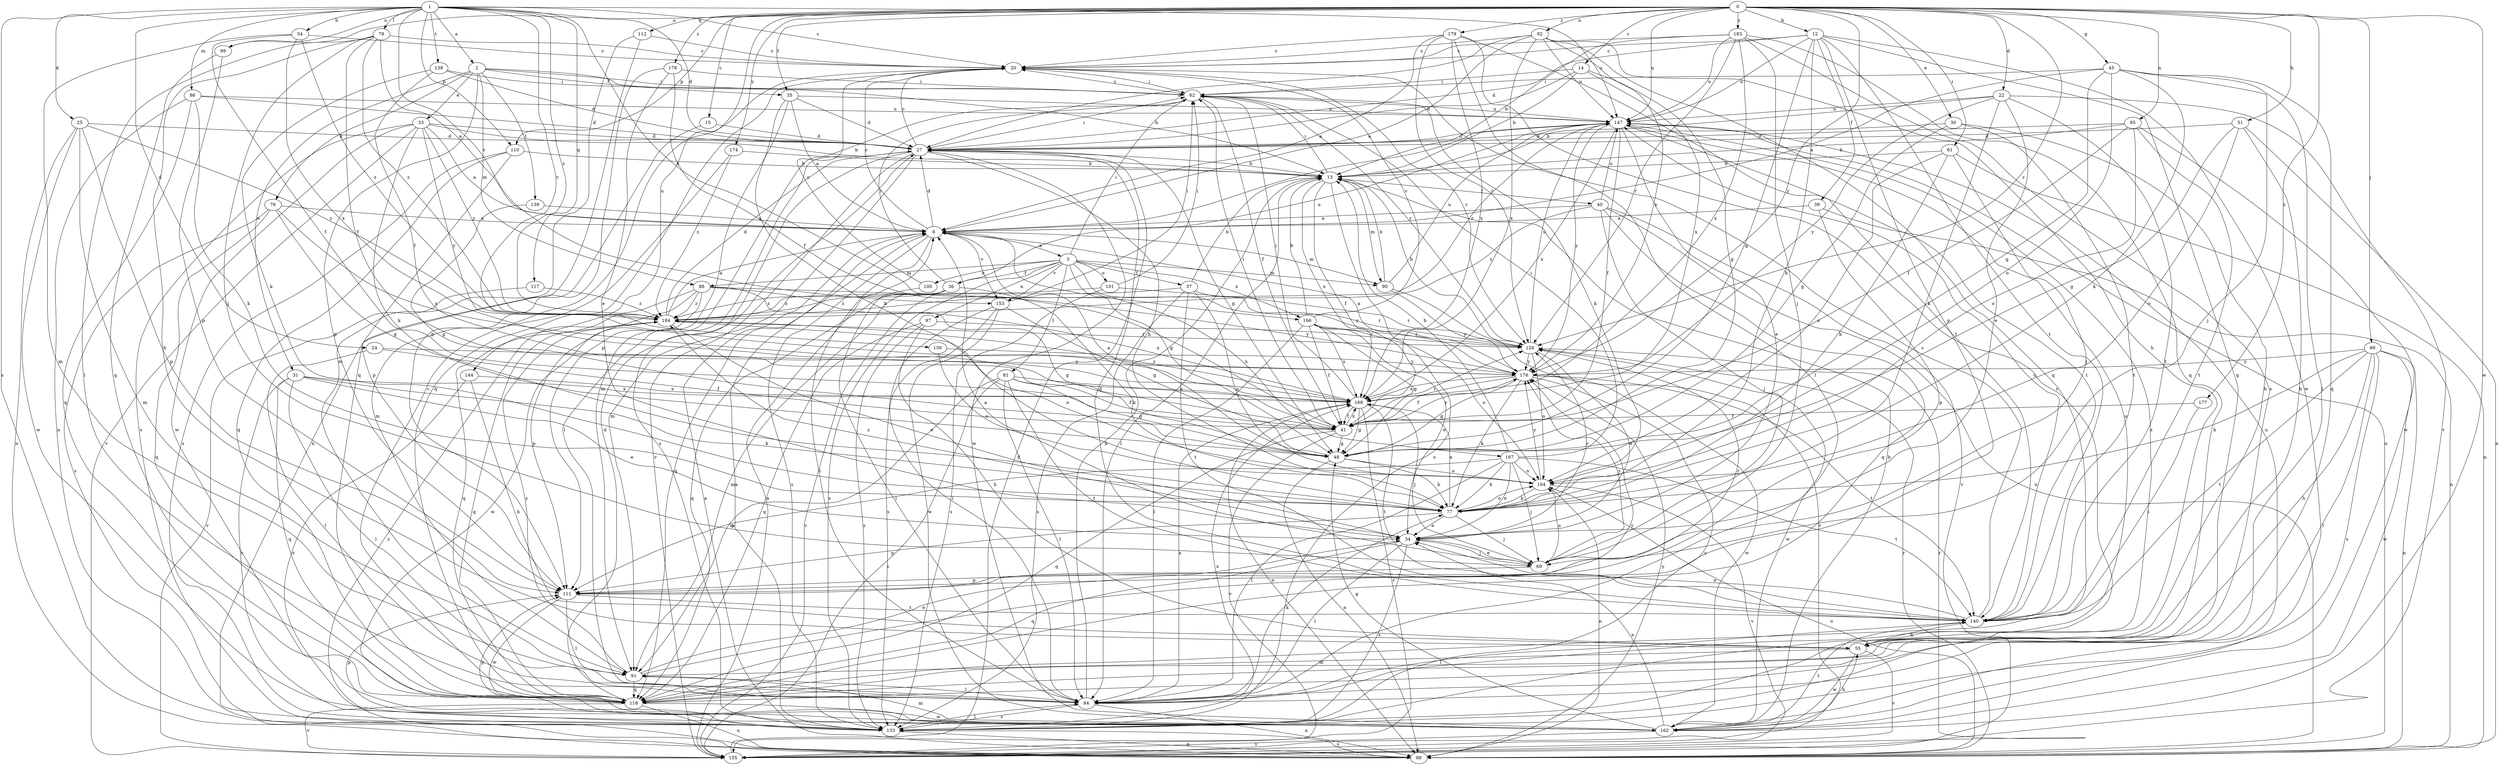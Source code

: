 strict digraph  {
0;
1;
2;
3;
6;
12;
13;
14;
15;
20;
22;
24;
25;
27;
30;
31;
33;
34;
35;
36;
37;
39;
40;
41;
45;
48;
51;
54;
55;
61;
62;
68;
69;
76;
77;
79;
81;
84;
86;
88;
90;
91;
92;
95;
97;
98;
99;
100;
101;
104;
110;
111;
112;
117;
118;
126;
133;
138;
139;
140;
144;
147;
150;
153;
155;
162;
166;
167;
169;
174;
176;
177;
178;
179;
183;
184;
0 -> 12  [label=b];
0 -> 14  [label=c];
0 -> 15  [label=c];
0 -> 22  [label=d];
0 -> 30  [label=e];
0 -> 35  [label=f];
0 -> 45  [label=g];
0 -> 51  [label=h];
0 -> 61  [label=i];
0 -> 68  [label=j];
0 -> 92  [label=n];
0 -> 95  [label=n];
0 -> 99  [label=o];
0 -> 110  [label=p];
0 -> 112  [label=q];
0 -> 126  [label=r];
0 -> 144  [label=u];
0 -> 147  [label=u];
0 -> 162  [label=w];
0 -> 174  [label=y];
0 -> 176  [label=y];
0 -> 177  [label=z];
0 -> 178  [label=z];
0 -> 179  [label=z];
0 -> 183  [label=z];
1 -> 2  [label=a];
1 -> 20  [label=c];
1 -> 24  [label=d];
1 -> 25  [label=d];
1 -> 27  [label=d];
1 -> 54  [label=h];
1 -> 79  [label=l];
1 -> 86  [label=m];
1 -> 99  [label=o];
1 -> 110  [label=p];
1 -> 117  [label=q];
1 -> 133  [label=s];
1 -> 138  [label=t];
1 -> 147  [label=u];
1 -> 150  [label=v];
1 -> 153  [label=v];
1 -> 166  [label=x];
1 -> 184  [label=z];
2 -> 13  [label=b];
2 -> 31  [label=e];
2 -> 33  [label=e];
2 -> 35  [label=f];
2 -> 62  [label=i];
2 -> 76  [label=k];
2 -> 88  [label=m];
2 -> 111  [label=p];
2 -> 139  [label=t];
3 -> 36  [label=f];
3 -> 37  [label=f];
3 -> 62  [label=i];
3 -> 81  [label=l];
3 -> 88  [label=m];
3 -> 90  [label=m];
3 -> 97  [label=n];
3 -> 100  [label=o];
3 -> 101  [label=o];
3 -> 133  [label=s];
3 -> 153  [label=v];
3 -> 166  [label=x];
3 -> 167  [label=x];
3 -> 176  [label=y];
6 -> 3  [label=a];
6 -> 20  [label=c];
6 -> 27  [label=d];
6 -> 48  [label=g];
6 -> 84  [label=l];
6 -> 90  [label=m];
6 -> 118  [label=q];
6 -> 133  [label=s];
6 -> 147  [label=u];
6 -> 153  [label=v];
12 -> 20  [label=c];
12 -> 27  [label=d];
12 -> 39  [label=f];
12 -> 48  [label=g];
12 -> 77  [label=k];
12 -> 111  [label=p];
12 -> 118  [label=q];
12 -> 140  [label=t];
12 -> 147  [label=u];
12 -> 162  [label=w];
13 -> 40  [label=f];
13 -> 41  [label=f];
13 -> 62  [label=i];
13 -> 84  [label=l];
13 -> 90  [label=m];
13 -> 133  [label=s];
13 -> 169  [label=x];
14 -> 13  [label=b];
14 -> 27  [label=d];
14 -> 48  [label=g];
14 -> 62  [label=i];
14 -> 169  [label=x];
15 -> 27  [label=d];
15 -> 98  [label=n];
20 -> 62  [label=i];
20 -> 118  [label=q];
20 -> 126  [label=r];
22 -> 13  [label=b];
22 -> 34  [label=e];
22 -> 77  [label=k];
22 -> 140  [label=t];
22 -> 147  [label=u];
22 -> 155  [label=v];
22 -> 176  [label=y];
24 -> 41  [label=f];
24 -> 84  [label=l];
24 -> 176  [label=y];
25 -> 27  [label=d];
25 -> 91  [label=m];
25 -> 98  [label=n];
25 -> 111  [label=p];
25 -> 162  [label=w];
25 -> 184  [label=z];
27 -> 13  [label=b];
27 -> 20  [label=c];
27 -> 48  [label=g];
27 -> 62  [label=i];
27 -> 77  [label=k];
27 -> 84  [label=l];
27 -> 91  [label=m];
27 -> 133  [label=s];
27 -> 155  [label=v];
27 -> 162  [label=w];
30 -> 27  [label=d];
30 -> 48  [label=g];
30 -> 55  [label=h];
30 -> 140  [label=t];
31 -> 34  [label=e];
31 -> 77  [label=k];
31 -> 84  [label=l];
31 -> 118  [label=q];
31 -> 133  [label=s];
31 -> 169  [label=x];
33 -> 6  [label=a];
33 -> 13  [label=b];
33 -> 27  [label=d];
33 -> 77  [label=k];
33 -> 133  [label=s];
33 -> 155  [label=v];
33 -> 162  [label=w];
33 -> 176  [label=y];
33 -> 184  [label=z];
34 -> 69  [label=j];
34 -> 84  [label=l];
34 -> 118  [label=q];
34 -> 126  [label=r];
34 -> 133  [label=s];
34 -> 184  [label=z];
35 -> 6  [label=a];
35 -> 27  [label=d];
35 -> 77  [label=k];
35 -> 111  [label=p];
35 -> 147  [label=u];
36 -> 62  [label=i];
36 -> 77  [label=k];
36 -> 91  [label=m];
36 -> 118  [label=q];
36 -> 147  [label=u];
36 -> 155  [label=v];
36 -> 184  [label=z];
37 -> 13  [label=b];
37 -> 104  [label=o];
37 -> 126  [label=r];
37 -> 133  [label=s];
37 -> 140  [label=t];
37 -> 184  [label=z];
39 -> 6  [label=a];
39 -> 98  [label=n];
39 -> 111  [label=p];
40 -> 6  [label=a];
40 -> 69  [label=j];
40 -> 98  [label=n];
40 -> 118  [label=q];
40 -> 147  [label=u];
40 -> 155  [label=v];
40 -> 184  [label=z];
41 -> 48  [label=g];
41 -> 62  [label=i];
41 -> 118  [label=q];
41 -> 126  [label=r];
41 -> 155  [label=v];
41 -> 169  [label=x];
41 -> 176  [label=y];
45 -> 6  [label=a];
45 -> 48  [label=g];
45 -> 62  [label=i];
45 -> 69  [label=j];
45 -> 77  [label=k];
45 -> 84  [label=l];
45 -> 104  [label=o];
45 -> 118  [label=q];
48 -> 6  [label=a];
48 -> 77  [label=k];
48 -> 98  [label=n];
48 -> 104  [label=o];
51 -> 27  [label=d];
51 -> 48  [label=g];
51 -> 55  [label=h];
51 -> 98  [label=n];
51 -> 104  [label=o];
54 -> 20  [label=c];
54 -> 41  [label=f];
54 -> 91  [label=m];
54 -> 169  [label=x];
54 -> 184  [label=z];
55 -> 91  [label=m];
55 -> 155  [label=v];
55 -> 162  [label=w];
61 -> 13  [label=b];
61 -> 69  [label=j];
61 -> 77  [label=k];
61 -> 98  [label=n];
61 -> 104  [label=o];
62 -> 20  [label=c];
62 -> 41  [label=f];
62 -> 77  [label=k];
62 -> 91  [label=m];
62 -> 126  [label=r];
62 -> 147  [label=u];
68 -> 55  [label=h];
68 -> 77  [label=k];
68 -> 84  [label=l];
68 -> 98  [label=n];
68 -> 133  [label=s];
68 -> 140  [label=t];
68 -> 162  [label=w];
68 -> 176  [label=y];
69 -> 6  [label=a];
69 -> 34  [label=e];
69 -> 104  [label=o];
69 -> 111  [label=p];
69 -> 176  [label=y];
76 -> 6  [label=a];
76 -> 48  [label=g];
76 -> 118  [label=q];
76 -> 133  [label=s];
76 -> 169  [label=x];
77 -> 34  [label=e];
77 -> 69  [label=j];
77 -> 104  [label=o];
77 -> 111  [label=p];
77 -> 169  [label=x];
79 -> 6  [label=a];
79 -> 20  [label=c];
79 -> 41  [label=f];
79 -> 55  [label=h];
79 -> 69  [label=j];
79 -> 84  [label=l];
79 -> 184  [label=z];
81 -> 41  [label=f];
81 -> 48  [label=g];
81 -> 84  [label=l];
81 -> 91  [label=m];
81 -> 140  [label=t];
81 -> 155  [label=v];
81 -> 169  [label=x];
84 -> 13  [label=b];
84 -> 77  [label=k];
84 -> 98  [label=n];
84 -> 133  [label=s];
84 -> 147  [label=u];
84 -> 169  [label=x];
86 -> 27  [label=d];
86 -> 77  [label=k];
86 -> 98  [label=n];
86 -> 118  [label=q];
86 -> 147  [label=u];
88 -> 48  [label=g];
88 -> 111  [label=p];
88 -> 118  [label=q];
88 -> 162  [label=w];
88 -> 169  [label=x];
88 -> 176  [label=y];
88 -> 184  [label=z];
90 -> 13  [label=b];
90 -> 147  [label=u];
90 -> 155  [label=v];
90 -> 176  [label=y];
91 -> 34  [label=e];
91 -> 84  [label=l];
91 -> 118  [label=q];
91 -> 176  [label=y];
91 -> 184  [label=z];
92 -> 6  [label=a];
92 -> 20  [label=c];
92 -> 27  [label=d];
92 -> 55  [label=h];
92 -> 118  [label=q];
92 -> 147  [label=u];
92 -> 169  [label=x];
92 -> 176  [label=y];
95 -> 13  [label=b];
95 -> 27  [label=d];
95 -> 41  [label=f];
95 -> 104  [label=o];
95 -> 140  [label=t];
95 -> 162  [label=w];
97 -> 55  [label=h];
97 -> 118  [label=q];
97 -> 126  [label=r];
97 -> 133  [label=s];
98 -> 6  [label=a];
98 -> 104  [label=o];
98 -> 126  [label=r];
98 -> 133  [label=s];
98 -> 147  [label=u];
98 -> 176  [label=y];
98 -> 184  [label=z];
99 -> 111  [label=p];
99 -> 118  [label=q];
100 -> 20  [label=c];
100 -> 84  [label=l];
101 -> 62  [label=i];
101 -> 126  [label=r];
101 -> 133  [label=s];
101 -> 184  [label=z];
104 -> 77  [label=k];
104 -> 98  [label=n];
104 -> 155  [label=v];
104 -> 176  [label=y];
110 -> 13  [label=b];
110 -> 111  [label=p];
110 -> 118  [label=q];
110 -> 133  [label=s];
111 -> 84  [label=l];
111 -> 126  [label=r];
111 -> 140  [label=t];
111 -> 162  [label=w];
112 -> 20  [label=c];
112 -> 91  [label=m];
112 -> 118  [label=q];
117 -> 155  [label=v];
117 -> 184  [label=z];
118 -> 20  [label=c];
118 -> 27  [label=d];
118 -> 98  [label=n];
118 -> 155  [label=v];
118 -> 162  [label=w];
126 -> 13  [label=b];
126 -> 34  [label=e];
126 -> 104  [label=o];
126 -> 147  [label=u];
126 -> 162  [label=w];
126 -> 176  [label=y];
133 -> 6  [label=a];
133 -> 84  [label=l];
133 -> 98  [label=n];
133 -> 111  [label=p];
133 -> 169  [label=x];
138 -> 27  [label=d];
138 -> 41  [label=f];
138 -> 62  [label=i];
138 -> 77  [label=k];
139 -> 6  [label=a];
139 -> 48  [label=g];
140 -> 20  [label=c];
140 -> 27  [label=d];
140 -> 34  [label=e];
140 -> 55  [label=h];
140 -> 84  [label=l];
140 -> 147  [label=u];
144 -> 55  [label=h];
144 -> 133  [label=s];
144 -> 169  [label=x];
147 -> 27  [label=d];
147 -> 34  [label=e];
147 -> 41  [label=f];
147 -> 133  [label=s];
147 -> 140  [label=t];
147 -> 169  [label=x];
147 -> 176  [label=y];
147 -> 184  [label=z];
150 -> 104  [label=o];
150 -> 176  [label=y];
153 -> 48  [label=g];
153 -> 62  [label=i];
153 -> 84  [label=l];
153 -> 133  [label=s];
153 -> 162  [label=w];
155 -> 6  [label=a];
155 -> 27  [label=d];
155 -> 126  [label=r];
162 -> 13  [label=b];
162 -> 34  [label=e];
162 -> 48  [label=g];
162 -> 55  [label=h];
162 -> 91  [label=m];
162 -> 111  [label=p];
162 -> 140  [label=t];
162 -> 147  [label=u];
162 -> 155  [label=v];
166 -> 13  [label=b];
166 -> 20  [label=c];
166 -> 34  [label=e];
166 -> 41  [label=f];
166 -> 48  [label=g];
166 -> 84  [label=l];
166 -> 104  [label=o];
166 -> 126  [label=r];
166 -> 169  [label=x];
167 -> 13  [label=b];
167 -> 34  [label=e];
167 -> 62  [label=i];
167 -> 69  [label=j];
167 -> 77  [label=k];
167 -> 84  [label=l];
167 -> 104  [label=o];
167 -> 111  [label=p];
167 -> 140  [label=t];
169 -> 41  [label=f];
169 -> 48  [label=g];
169 -> 62  [label=i];
169 -> 69  [label=j];
169 -> 98  [label=n];
169 -> 140  [label=t];
169 -> 155  [label=v];
169 -> 184  [label=z];
174 -> 13  [label=b];
174 -> 91  [label=m];
174 -> 184  [label=z];
176 -> 6  [label=a];
176 -> 41  [label=f];
176 -> 48  [label=g];
176 -> 77  [label=k];
176 -> 133  [label=s];
176 -> 140  [label=t];
176 -> 162  [label=w];
176 -> 169  [label=x];
177 -> 41  [label=f];
177 -> 140  [label=t];
178 -> 34  [label=e];
178 -> 41  [label=f];
178 -> 62  [label=i];
178 -> 111  [label=p];
179 -> 6  [label=a];
179 -> 20  [label=c];
179 -> 84  [label=l];
179 -> 126  [label=r];
179 -> 133  [label=s];
179 -> 140  [label=t];
179 -> 169  [label=x];
183 -> 13  [label=b];
183 -> 20  [label=c];
183 -> 69  [label=j];
183 -> 118  [label=q];
183 -> 126  [label=r];
183 -> 133  [label=s];
183 -> 147  [label=u];
183 -> 169  [label=x];
184 -> 6  [label=a];
184 -> 27  [label=d];
184 -> 34  [label=e];
184 -> 104  [label=o];
184 -> 118  [label=q];
184 -> 126  [label=r];
}
